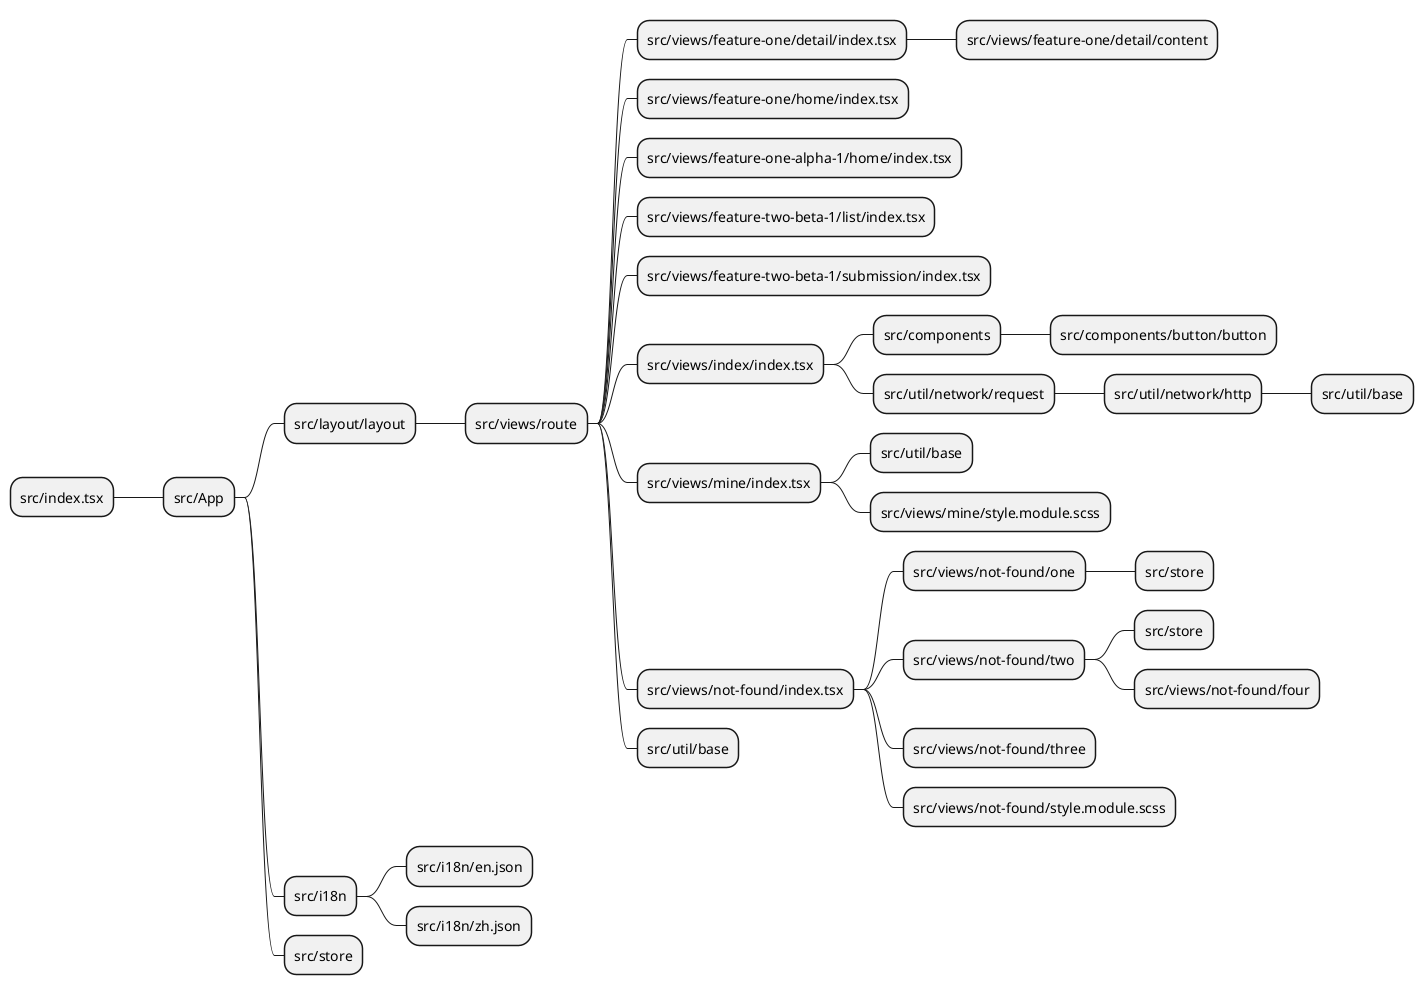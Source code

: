 @startmindmap Module Graph
* src/index.tsx
** src/App
*** src/layout/layout
**** src/views/route
***** src/views/feature-one/detail/index.tsx
****** src/views/feature-one/detail/content
***** src/views/feature-one/home/index.tsx
***** src/views/feature-one-alpha-1/home/index.tsx
***** src/views/feature-two-beta-1/list/index.tsx
***** src/views/feature-two-beta-1/submission/index.tsx
***** src/views/index/index.tsx
****** src/components
******* src/components/button/button
****** src/util/network/request
******* src/util/network/http
******** src/util/base
***** src/views/mine/index.tsx
****** src/util/base
****** src/views/mine/style.module.scss
***** src/views/not-found/index.tsx
****** src/views/not-found/one
******* src/store
****** src/views/not-found/two
******* src/store
******* src/views/not-found/four
****** src/views/not-found/three
****** src/views/not-found/style.module.scss
***** src/util/base
*** src/i18n
**** src/i18n/en.json
**** src/i18n/zh.json
*** src/store
@endmindmap